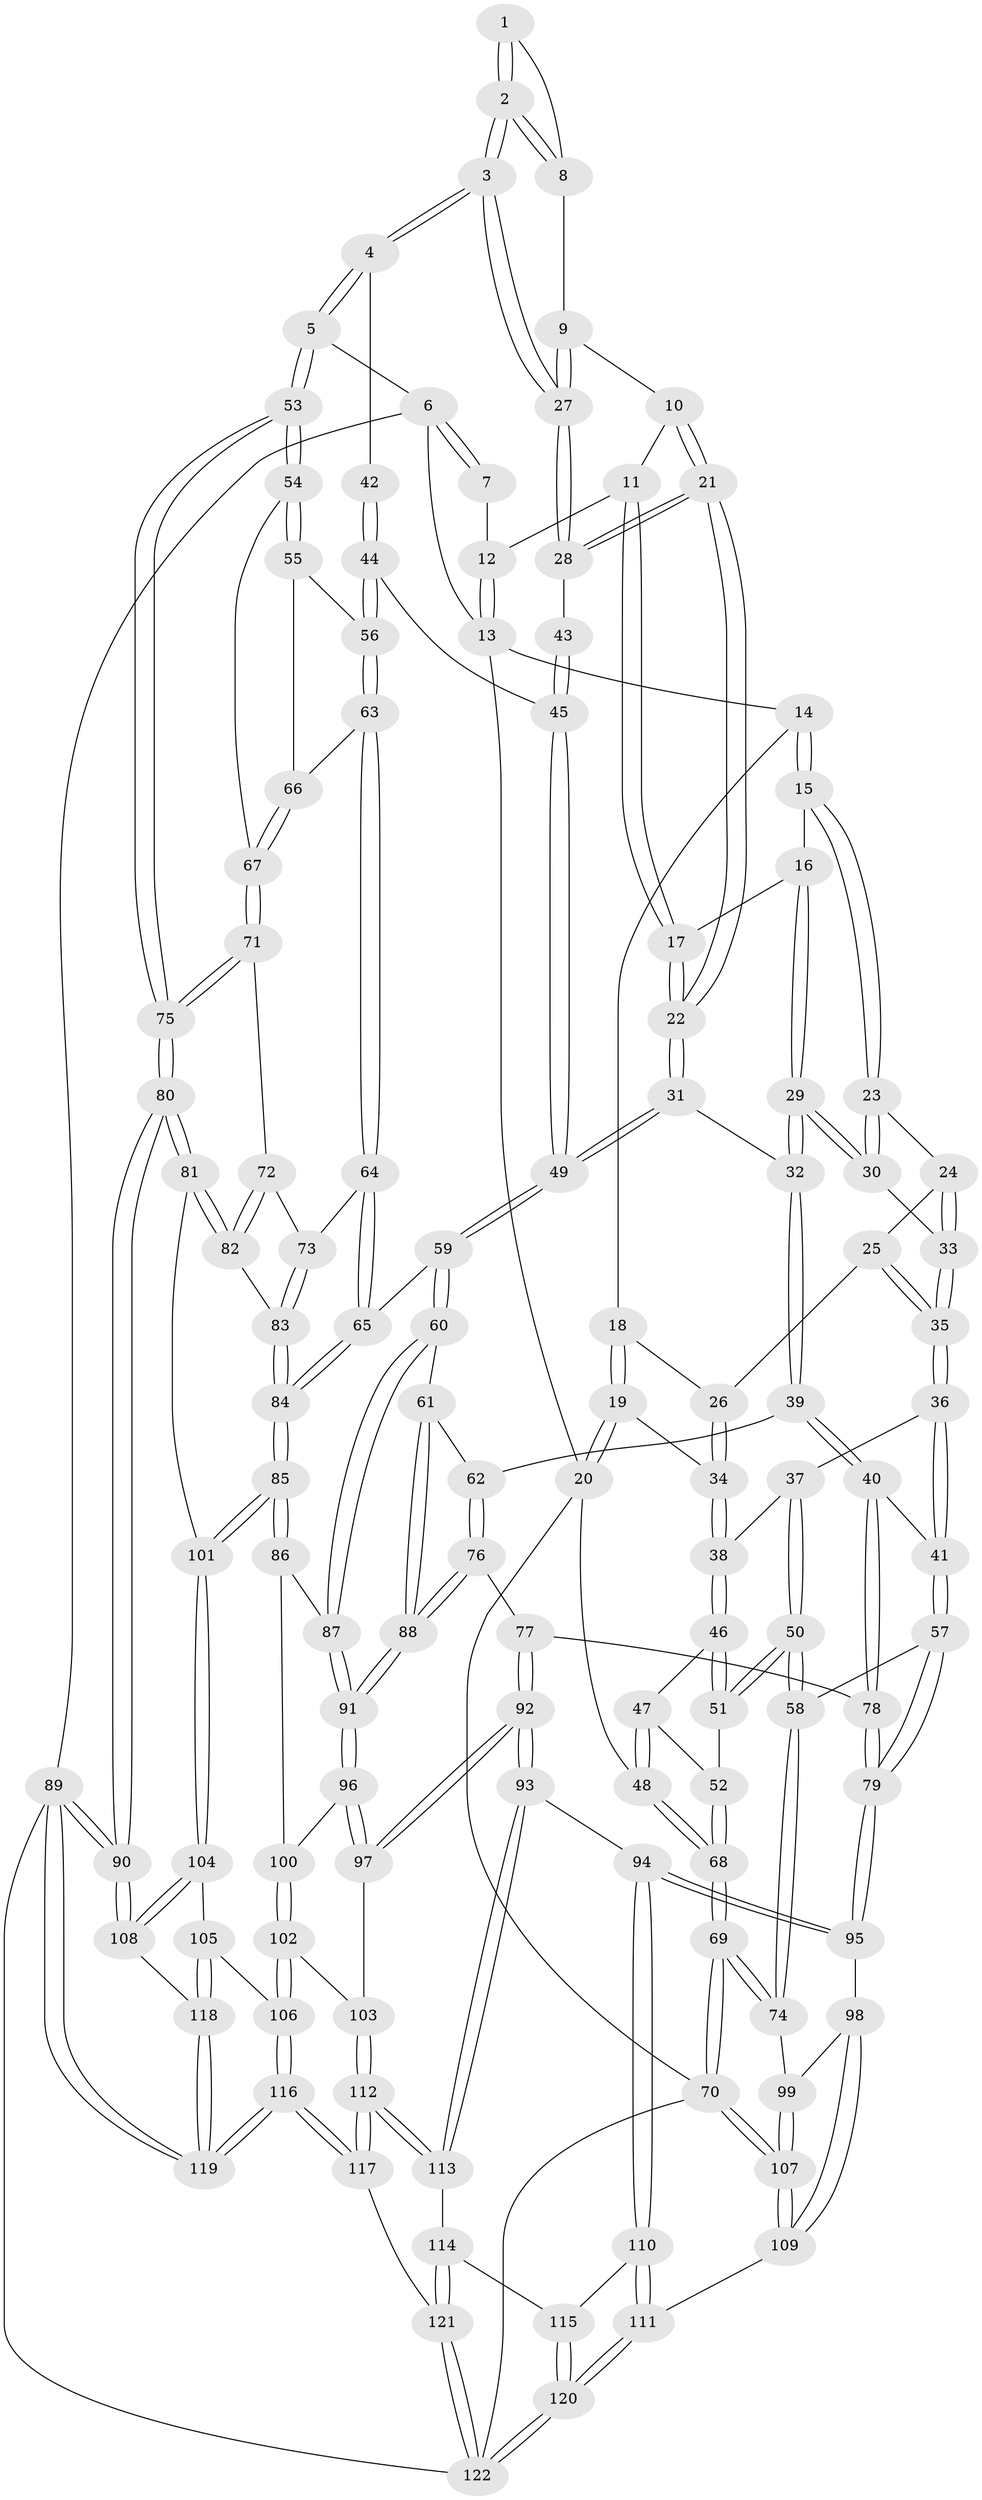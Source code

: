 // coarse degree distribution, {3: 0.1506849315068493, 6: 0.0958904109589041, 4: 0.3835616438356164, 5: 0.3561643835616438, 7: 0.0136986301369863}
// Generated by graph-tools (version 1.1) at 2025/42/03/06/25 10:42:29]
// undirected, 122 vertices, 301 edges
graph export_dot {
graph [start="1"]
  node [color=gray90,style=filled];
  1 [pos="+0.8781911449676791+0"];
  2 [pos="+1+0.17108250736069083"];
  3 [pos="+1+0.20857256222801443"];
  4 [pos="+1+0.21482191296245667"];
  5 [pos="+1+0.21780609972072906"];
  6 [pos="+1+0"];
  7 [pos="+0.8154929221340104+0"];
  8 [pos="+0.8894624551773999+0.048798046011252476"];
  9 [pos="+0.8807526126595708+0.14143232217494706"];
  10 [pos="+0.757410793555038+0.07132855144997159"];
  11 [pos="+0.733827554566419+0"];
  12 [pos="+0.7518430372669718+0"];
  13 [pos="+0.2838802731557259+0"];
  14 [pos="+0.2855294086056595+0"];
  15 [pos="+0.5477442418883524+0.11272856038430286"];
  16 [pos="+0.565327653591173+0.11299634424615768"];
  17 [pos="+0.5717755897052699+0.1125715713179376"];
  18 [pos="+0.2742908988739825+0"];
  19 [pos="+0+0.1737281874152123"];
  20 [pos="+0+0.2011519588000512"];
  21 [pos="+0.7084195259940462+0.2642991946965129"];
  22 [pos="+0.7069919953940466+0.26532517006056966"];
  23 [pos="+0.5158145334701469+0.1426828251016619"];
  24 [pos="+0.47461225174119837+0.15906571144171439"];
  25 [pos="+0.33056571871944496+0.12894877422397807"];
  26 [pos="+0.26915995513181273+0.033273362311066944"];
  27 [pos="+0.8972211004506976+0.16885623257604893"];
  28 [pos="+0.7523092100967824+0.2596090433824356"];
  29 [pos="+0.5392916285532579+0.26903668782347523"];
  30 [pos="+0.5207715107430685+0.26042672998482536"];
  31 [pos="+0.6890725670048051+0.2996699735824515"];
  32 [pos="+0.6361402233616579+0.32837076843118285"];
  33 [pos="+0.4560796594431066+0.2586182911905344"];
  34 [pos="+0.16189503705464947+0.1754217014694642"];
  35 [pos="+0.36995062966637127+0.2958503735591629"];
  36 [pos="+0.3593070602620357+0.32742828494931975"];
  37 [pos="+0.23417803854560645+0.31945088276251216"];
  38 [pos="+0.17118080949834158+0.27687572308838493"];
  39 [pos="+0.5586113814316104+0.4362964090921525"];
  40 [pos="+0.4926539156665574+0.4526819916387848"];
  41 [pos="+0.38522863110046707+0.39571217775728923"];
  42 [pos="+0.9091997523828325+0.30576774532178075"];
  43 [pos="+0.8452052577600553+0.2946047398592349"];
  44 [pos="+0.8914240081692943+0.41124806079939535"];
  45 [pos="+0.8596133833408421+0.41045368351046424"];
  46 [pos="+0.10572685435137347+0.32721681919533446"];
  47 [pos="+0.012714170400484098+0.31260057753119747"];
  48 [pos="+0+0.21835402104176832"];
  49 [pos="+0.7804583835775087+0.4234111885025722"];
  50 [pos="+0.16863570729990812+0.5124930302056413"];
  51 [pos="+0.11850245903382732+0.4665611336615903"];
  52 [pos="+0.05843928706007525+0.4577222751676092"];
  53 [pos="+1+0.31203096625226096"];
  54 [pos="+1+0.40959079811968435"];
  55 [pos="+0.9203492011959411+0.423689031096309"];
  56 [pos="+0.9002001941694625+0.4176222705149839"];
  57 [pos="+0.23176362621066296+0.5502677474392207"];
  58 [pos="+0.18434052719048788+0.5413400148954042"];
  59 [pos="+0.7756737271076282+0.513771732201255"];
  60 [pos="+0.7285719459145366+0.5450675166425188"];
  61 [pos="+0.7162985107223765+0.5458712744313775"];
  62 [pos="+0.5852145872918812+0.46872122512109465"];
  63 [pos="+0.8719041285880218+0.5045675835737815"];
  64 [pos="+0.8477033990206201+0.5292774874388199"];
  65 [pos="+0.8225987935480369+0.5366640901587503"];
  66 [pos="+0.9276931453932392+0.4954985034928606"];
  67 [pos="+0.9530000700439711+0.5255565312808714"];
  68 [pos="+0+0.47897453107870097"];
  69 [pos="+0+0.578382255661044"];
  70 [pos="+0+0.9146238719751606"];
  71 [pos="+0.9529502703996815+0.5324279386770707"];
  72 [pos="+0.9483379057622201+0.5432341590668398"];
  73 [pos="+0.9376084189261348+0.5549170601833263"];
  74 [pos="+0.09422716878272401+0.6289870014933263"];
  75 [pos="+1+0.5514641852677002"];
  76 [pos="+0.5967772896910658+0.600599438214877"];
  77 [pos="+0.4875052418249731+0.6102604428016917"];
  78 [pos="+0.4635420226872564+0.5643209542767154"];
  79 [pos="+0.29935785608203747+0.6243332185993687"];
  80 [pos="+1+0.6472894855887109"];
  81 [pos="+1+0.6446946858318051"];
  82 [pos="+1+0.6376568436061396"];
  83 [pos="+0.9322127092976743+0.6031592962360594"];
  84 [pos="+0.8714223372418295+0.6713443400086562"];
  85 [pos="+0.8697832514653949+0.6798831253041814"];
  86 [pos="+0.7807902264215595+0.6761553253279124"];
  87 [pos="+0.7607064057168547+0.6561039283984824"];
  88 [pos="+0.6341681048068719+0.6430809644673993"];
  89 [pos="+1+1"];
  90 [pos="+1+0.9188649849302346"];
  91 [pos="+0.6340928824845883+0.667269918907292"];
  92 [pos="+0.5023063787974992+0.7498779021422405"];
  93 [pos="+0.49391888734029293+0.7557743367057067"];
  94 [pos="+0.3347807645651456+0.7426342984690331"];
  95 [pos="+0.29993767417179523+0.6271357362539575"];
  96 [pos="+0.629796480874701+0.678706327912332"];
  97 [pos="+0.5749492932567862+0.7466733200067274"];
  98 [pos="+0.1356937498398165+0.7547532689074579"];
  99 [pos="+0.09912026973715778+0.6974263047117064"];
  100 [pos="+0.7397241684569701+0.73057067340939"];
  101 [pos="+0.889442007746763+0.7137635644684496"];
  102 [pos="+0.7308100905509012+0.8208962097283822"];
  103 [pos="+0.6233745752781236+0.7922035881292055"];
  104 [pos="+0.8941255889156938+0.7846853687296051"];
  105 [pos="+0.8699445604359497+0.8137814799309518"];
  106 [pos="+0.7415321068086765+0.8321051736121468"];
  107 [pos="+0+0.8655698678714188"];
  108 [pos="+1+0.8475185584262017"];
  109 [pos="+0.1876200372613859+0.863970643303825"];
  110 [pos="+0.275686788953128+0.8233015795500379"];
  111 [pos="+0.20010663835037526+0.8723082045444683"];
  112 [pos="+0.5993062973584834+0.9553141275700119"];
  113 [pos="+0.4923719601677143+0.7791681511326146"];
  114 [pos="+0.4545938813670586+0.9100371849950386"];
  115 [pos="+0.4077687593042878+0.9093099105442484"];
  116 [pos="+0.6819073407592398+1"];
  117 [pos="+0.6209939096688318+1"];
  118 [pos="+0.8830185709043178+0.9068452488019327"];
  119 [pos="+0.8998218831004521+1"];
  120 [pos="+0.21482541810932318+1"];
  121 [pos="+0.6092895908722415+1"];
  122 [pos="+0.2039668418935592+1"];
  1 -- 2;
  1 -- 2;
  1 -- 8;
  2 -- 3;
  2 -- 3;
  2 -- 8;
  2 -- 8;
  3 -- 4;
  3 -- 4;
  3 -- 27;
  3 -- 27;
  4 -- 5;
  4 -- 5;
  4 -- 42;
  5 -- 6;
  5 -- 53;
  5 -- 53;
  6 -- 7;
  6 -- 7;
  6 -- 13;
  6 -- 89;
  7 -- 12;
  8 -- 9;
  9 -- 10;
  9 -- 27;
  9 -- 27;
  10 -- 11;
  10 -- 21;
  10 -- 21;
  11 -- 12;
  11 -- 17;
  11 -- 17;
  12 -- 13;
  12 -- 13;
  13 -- 14;
  13 -- 20;
  14 -- 15;
  14 -- 15;
  14 -- 18;
  15 -- 16;
  15 -- 23;
  15 -- 23;
  16 -- 17;
  16 -- 29;
  16 -- 29;
  17 -- 22;
  17 -- 22;
  18 -- 19;
  18 -- 19;
  18 -- 26;
  19 -- 20;
  19 -- 20;
  19 -- 34;
  20 -- 48;
  20 -- 70;
  21 -- 22;
  21 -- 22;
  21 -- 28;
  21 -- 28;
  22 -- 31;
  22 -- 31;
  23 -- 24;
  23 -- 30;
  23 -- 30;
  24 -- 25;
  24 -- 33;
  24 -- 33;
  25 -- 26;
  25 -- 35;
  25 -- 35;
  26 -- 34;
  26 -- 34;
  27 -- 28;
  27 -- 28;
  28 -- 43;
  29 -- 30;
  29 -- 30;
  29 -- 32;
  29 -- 32;
  30 -- 33;
  31 -- 32;
  31 -- 49;
  31 -- 49;
  32 -- 39;
  32 -- 39;
  33 -- 35;
  33 -- 35;
  34 -- 38;
  34 -- 38;
  35 -- 36;
  35 -- 36;
  36 -- 37;
  36 -- 41;
  36 -- 41;
  37 -- 38;
  37 -- 50;
  37 -- 50;
  38 -- 46;
  38 -- 46;
  39 -- 40;
  39 -- 40;
  39 -- 62;
  40 -- 41;
  40 -- 78;
  40 -- 78;
  41 -- 57;
  41 -- 57;
  42 -- 44;
  42 -- 44;
  43 -- 45;
  43 -- 45;
  44 -- 45;
  44 -- 56;
  44 -- 56;
  45 -- 49;
  45 -- 49;
  46 -- 47;
  46 -- 51;
  46 -- 51;
  47 -- 48;
  47 -- 48;
  47 -- 52;
  48 -- 68;
  48 -- 68;
  49 -- 59;
  49 -- 59;
  50 -- 51;
  50 -- 51;
  50 -- 58;
  50 -- 58;
  51 -- 52;
  52 -- 68;
  52 -- 68;
  53 -- 54;
  53 -- 54;
  53 -- 75;
  53 -- 75;
  54 -- 55;
  54 -- 55;
  54 -- 67;
  55 -- 56;
  55 -- 66;
  56 -- 63;
  56 -- 63;
  57 -- 58;
  57 -- 79;
  57 -- 79;
  58 -- 74;
  58 -- 74;
  59 -- 60;
  59 -- 60;
  59 -- 65;
  60 -- 61;
  60 -- 87;
  60 -- 87;
  61 -- 62;
  61 -- 88;
  61 -- 88;
  62 -- 76;
  62 -- 76;
  63 -- 64;
  63 -- 64;
  63 -- 66;
  64 -- 65;
  64 -- 65;
  64 -- 73;
  65 -- 84;
  65 -- 84;
  66 -- 67;
  66 -- 67;
  67 -- 71;
  67 -- 71;
  68 -- 69;
  68 -- 69;
  69 -- 70;
  69 -- 70;
  69 -- 74;
  69 -- 74;
  70 -- 107;
  70 -- 107;
  70 -- 122;
  71 -- 72;
  71 -- 75;
  71 -- 75;
  72 -- 73;
  72 -- 82;
  72 -- 82;
  73 -- 83;
  73 -- 83;
  74 -- 99;
  75 -- 80;
  75 -- 80;
  76 -- 77;
  76 -- 88;
  76 -- 88;
  77 -- 78;
  77 -- 92;
  77 -- 92;
  78 -- 79;
  78 -- 79;
  79 -- 95;
  79 -- 95;
  80 -- 81;
  80 -- 81;
  80 -- 90;
  80 -- 90;
  81 -- 82;
  81 -- 82;
  81 -- 101;
  82 -- 83;
  83 -- 84;
  83 -- 84;
  84 -- 85;
  84 -- 85;
  85 -- 86;
  85 -- 86;
  85 -- 101;
  85 -- 101;
  86 -- 87;
  86 -- 100;
  87 -- 91;
  87 -- 91;
  88 -- 91;
  88 -- 91;
  89 -- 90;
  89 -- 90;
  89 -- 119;
  89 -- 119;
  89 -- 122;
  90 -- 108;
  90 -- 108;
  91 -- 96;
  91 -- 96;
  92 -- 93;
  92 -- 93;
  92 -- 97;
  92 -- 97;
  93 -- 94;
  93 -- 113;
  93 -- 113;
  94 -- 95;
  94 -- 95;
  94 -- 110;
  94 -- 110;
  95 -- 98;
  96 -- 97;
  96 -- 97;
  96 -- 100;
  97 -- 103;
  98 -- 99;
  98 -- 109;
  98 -- 109;
  99 -- 107;
  99 -- 107;
  100 -- 102;
  100 -- 102;
  101 -- 104;
  101 -- 104;
  102 -- 103;
  102 -- 106;
  102 -- 106;
  103 -- 112;
  103 -- 112;
  104 -- 105;
  104 -- 108;
  104 -- 108;
  105 -- 106;
  105 -- 118;
  105 -- 118;
  106 -- 116;
  106 -- 116;
  107 -- 109;
  107 -- 109;
  108 -- 118;
  109 -- 111;
  110 -- 111;
  110 -- 111;
  110 -- 115;
  111 -- 120;
  111 -- 120;
  112 -- 113;
  112 -- 113;
  112 -- 117;
  112 -- 117;
  113 -- 114;
  114 -- 115;
  114 -- 121;
  114 -- 121;
  115 -- 120;
  115 -- 120;
  116 -- 117;
  116 -- 117;
  116 -- 119;
  116 -- 119;
  117 -- 121;
  118 -- 119;
  118 -- 119;
  120 -- 122;
  120 -- 122;
  121 -- 122;
  121 -- 122;
}
